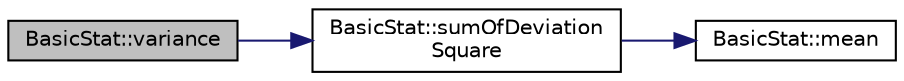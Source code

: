 digraph "BasicStat::variance"
{
  edge [fontname="Helvetica",fontsize="10",labelfontname="Helvetica",labelfontsize="10"];
  node [fontname="Helvetica",fontsize="10",shape=record];
  rankdir="LR";
  Node23 [label="BasicStat::variance",height=0.2,width=0.4,color="black", fillcolor="grey75", style="filled", fontcolor="black"];
  Node23 -> Node24 [color="midnightblue",fontsize="10",style="solid",fontname="Helvetica"];
  Node24 [label="BasicStat::sumOfDeviation\lSquare",height=0.2,width=0.4,color="black", fillcolor="white", style="filled",URL="$class_basic_stat.html#a205826e32aa25d75146442f49e0d2684",tooltip="sumOfDeviationSquare 편차 제곱의 합 "];
  Node24 -> Node25 [color="midnightblue",fontsize="10",style="solid",fontname="Helvetica"];
  Node25 [label="BasicStat::mean",height=0.2,width=0.4,color="black", fillcolor="white", style="filled",URL="$class_basic_stat.html#aed8ec3b5bb710e508c1381177eb2b7af",tooltip="mean 평균 "];
}
